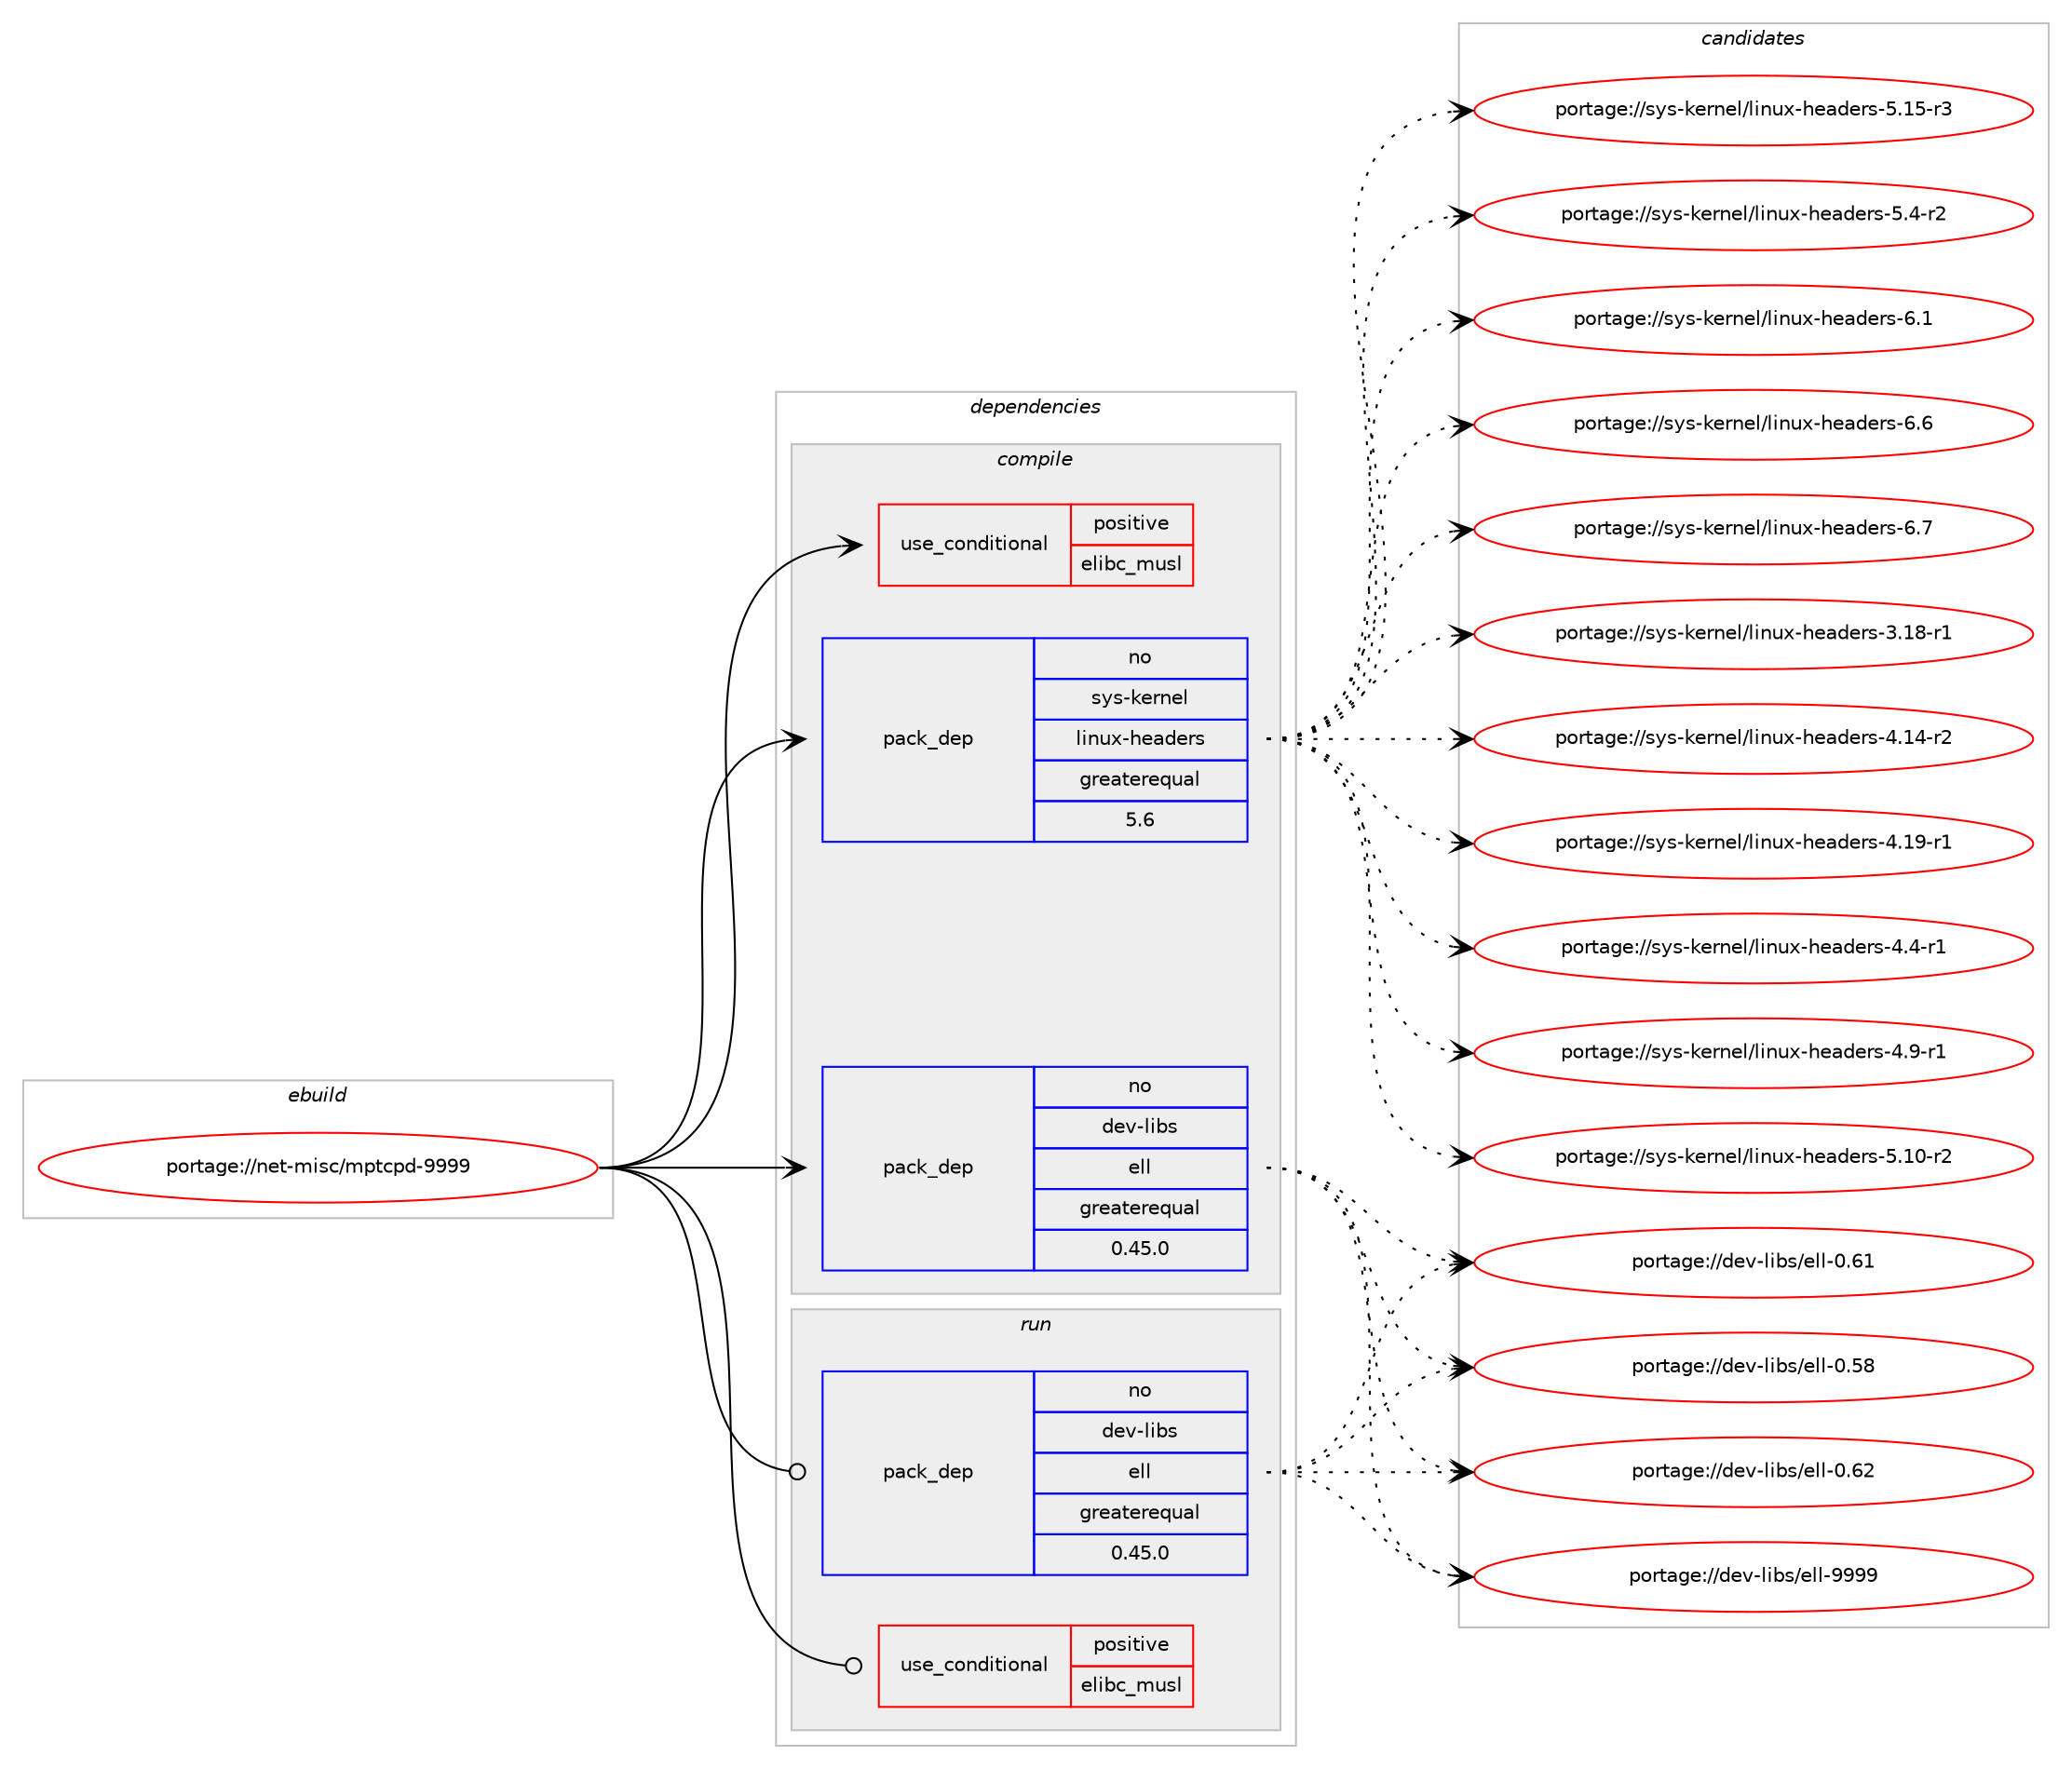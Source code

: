 digraph prolog {

# *************
# Graph options
# *************

newrank=true;
concentrate=true;
compound=true;
graph [rankdir=LR,fontname=Helvetica,fontsize=10,ranksep=1.5];#, ranksep=2.5, nodesep=0.2];
edge  [arrowhead=vee];
node  [fontname=Helvetica,fontsize=10];

# **********
# The ebuild
# **********

subgraph cluster_leftcol {
color=gray;
rank=same;
label=<<i>ebuild</i>>;
id [label="portage://net-misc/mptcpd-9999", color=red, width=4, href="../net-misc/mptcpd-9999.svg"];
}

# ****************
# The dependencies
# ****************

subgraph cluster_midcol {
color=gray;
label=<<i>dependencies</i>>;
subgraph cluster_compile {
fillcolor="#eeeeee";
style=filled;
label=<<i>compile</i>>;
subgraph cond6090 {
dependency9014 [label=<<TABLE BORDER="0" CELLBORDER="1" CELLSPACING="0" CELLPADDING="4"><TR><TD ROWSPAN="3" CELLPADDING="10">use_conditional</TD></TR><TR><TD>positive</TD></TR><TR><TD>elibc_musl</TD></TR></TABLE>>, shape=none, color=red];
# *** BEGIN UNKNOWN DEPENDENCY TYPE (TODO) ***
# dependency9014 -> package_dependency(portage://net-misc/mptcpd-9999,install,no,sys-libs,argp-standalone,none,[,,],[],[])
# *** END UNKNOWN DEPENDENCY TYPE (TODO) ***

}
id:e -> dependency9014:w [weight=20,style="solid",arrowhead="vee"];
subgraph pack2853 {
dependency9015 [label=<<TABLE BORDER="0" CELLBORDER="1" CELLSPACING="0" CELLPADDING="4" WIDTH="220"><TR><TD ROWSPAN="6" CELLPADDING="30">pack_dep</TD></TR><TR><TD WIDTH="110">no</TD></TR><TR><TD>dev-libs</TD></TR><TR><TD>ell</TD></TR><TR><TD>greaterequal</TD></TR><TR><TD>0.45.0</TD></TR></TABLE>>, shape=none, color=blue];
}
id:e -> dependency9015:w [weight=20,style="solid",arrowhead="vee"];
subgraph pack2854 {
dependency9016 [label=<<TABLE BORDER="0" CELLBORDER="1" CELLSPACING="0" CELLPADDING="4" WIDTH="220"><TR><TD ROWSPAN="6" CELLPADDING="30">pack_dep</TD></TR><TR><TD WIDTH="110">no</TD></TR><TR><TD>sys-kernel</TD></TR><TR><TD>linux-headers</TD></TR><TR><TD>greaterequal</TD></TR><TR><TD>5.6</TD></TR></TABLE>>, shape=none, color=blue];
}
id:e -> dependency9016:w [weight=20,style="solid",arrowhead="vee"];
}
subgraph cluster_compileandrun {
fillcolor="#eeeeee";
style=filled;
label=<<i>compile and run</i>>;
}
subgraph cluster_run {
fillcolor="#eeeeee";
style=filled;
label=<<i>run</i>>;
subgraph cond6091 {
dependency9017 [label=<<TABLE BORDER="0" CELLBORDER="1" CELLSPACING="0" CELLPADDING="4"><TR><TD ROWSPAN="3" CELLPADDING="10">use_conditional</TD></TR><TR><TD>positive</TD></TR><TR><TD>elibc_musl</TD></TR></TABLE>>, shape=none, color=red];
# *** BEGIN UNKNOWN DEPENDENCY TYPE (TODO) ***
# dependency9017 -> package_dependency(portage://net-misc/mptcpd-9999,run,no,sys-libs,argp-standalone,none,[,,],[],[])
# *** END UNKNOWN DEPENDENCY TYPE (TODO) ***

}
id:e -> dependency9017:w [weight=20,style="solid",arrowhead="odot"];
subgraph pack2855 {
dependency9018 [label=<<TABLE BORDER="0" CELLBORDER="1" CELLSPACING="0" CELLPADDING="4" WIDTH="220"><TR><TD ROWSPAN="6" CELLPADDING="30">pack_dep</TD></TR><TR><TD WIDTH="110">no</TD></TR><TR><TD>dev-libs</TD></TR><TR><TD>ell</TD></TR><TR><TD>greaterequal</TD></TR><TR><TD>0.45.0</TD></TR></TABLE>>, shape=none, color=blue];
}
id:e -> dependency9018:w [weight=20,style="solid",arrowhead="odot"];
}
}

# **************
# The candidates
# **************

subgraph cluster_choices {
rank=same;
color=gray;
label=<<i>candidates</i>>;

subgraph choice2853 {
color=black;
nodesep=1;
choice1001011184510810598115471011081084548465356 [label="portage://dev-libs/ell-0.58", color=red, width=4,href="../dev-libs/ell-0.58.svg"];
choice1001011184510810598115471011081084548465449 [label="portage://dev-libs/ell-0.61", color=red, width=4,href="../dev-libs/ell-0.61.svg"];
choice1001011184510810598115471011081084548465450 [label="portage://dev-libs/ell-0.62", color=red, width=4,href="../dev-libs/ell-0.62.svg"];
choice1001011184510810598115471011081084557575757 [label="portage://dev-libs/ell-9999", color=red, width=4,href="../dev-libs/ell-9999.svg"];
dependency9015:e -> choice1001011184510810598115471011081084548465356:w [style=dotted,weight="100"];
dependency9015:e -> choice1001011184510810598115471011081084548465449:w [style=dotted,weight="100"];
dependency9015:e -> choice1001011184510810598115471011081084548465450:w [style=dotted,weight="100"];
dependency9015:e -> choice1001011184510810598115471011081084557575757:w [style=dotted,weight="100"];
}
subgraph choice2854 {
color=black;
nodesep=1;
choice1151211154510710111411010110847108105110117120451041019710010111411545514649564511449 [label="portage://sys-kernel/linux-headers-3.18-r1", color=red, width=4,href="../sys-kernel/linux-headers-3.18-r1.svg"];
choice1151211154510710111411010110847108105110117120451041019710010111411545524649524511450 [label="portage://sys-kernel/linux-headers-4.14-r2", color=red, width=4,href="../sys-kernel/linux-headers-4.14-r2.svg"];
choice1151211154510710111411010110847108105110117120451041019710010111411545524649574511449 [label="portage://sys-kernel/linux-headers-4.19-r1", color=red, width=4,href="../sys-kernel/linux-headers-4.19-r1.svg"];
choice11512111545107101114110101108471081051101171204510410197100101114115455246524511449 [label="portage://sys-kernel/linux-headers-4.4-r1", color=red, width=4,href="../sys-kernel/linux-headers-4.4-r1.svg"];
choice11512111545107101114110101108471081051101171204510410197100101114115455246574511449 [label="portage://sys-kernel/linux-headers-4.9-r1", color=red, width=4,href="../sys-kernel/linux-headers-4.9-r1.svg"];
choice1151211154510710111411010110847108105110117120451041019710010111411545534649484511450 [label="portage://sys-kernel/linux-headers-5.10-r2", color=red, width=4,href="../sys-kernel/linux-headers-5.10-r2.svg"];
choice1151211154510710111411010110847108105110117120451041019710010111411545534649534511451 [label="portage://sys-kernel/linux-headers-5.15-r3", color=red, width=4,href="../sys-kernel/linux-headers-5.15-r3.svg"];
choice11512111545107101114110101108471081051101171204510410197100101114115455346524511450 [label="portage://sys-kernel/linux-headers-5.4-r2", color=red, width=4,href="../sys-kernel/linux-headers-5.4-r2.svg"];
choice1151211154510710111411010110847108105110117120451041019710010111411545544649 [label="portage://sys-kernel/linux-headers-6.1", color=red, width=4,href="../sys-kernel/linux-headers-6.1.svg"];
choice1151211154510710111411010110847108105110117120451041019710010111411545544654 [label="portage://sys-kernel/linux-headers-6.6", color=red, width=4,href="../sys-kernel/linux-headers-6.6.svg"];
choice1151211154510710111411010110847108105110117120451041019710010111411545544655 [label="portage://sys-kernel/linux-headers-6.7", color=red, width=4,href="../sys-kernel/linux-headers-6.7.svg"];
dependency9016:e -> choice1151211154510710111411010110847108105110117120451041019710010111411545514649564511449:w [style=dotted,weight="100"];
dependency9016:e -> choice1151211154510710111411010110847108105110117120451041019710010111411545524649524511450:w [style=dotted,weight="100"];
dependency9016:e -> choice1151211154510710111411010110847108105110117120451041019710010111411545524649574511449:w [style=dotted,weight="100"];
dependency9016:e -> choice11512111545107101114110101108471081051101171204510410197100101114115455246524511449:w [style=dotted,weight="100"];
dependency9016:e -> choice11512111545107101114110101108471081051101171204510410197100101114115455246574511449:w [style=dotted,weight="100"];
dependency9016:e -> choice1151211154510710111411010110847108105110117120451041019710010111411545534649484511450:w [style=dotted,weight="100"];
dependency9016:e -> choice1151211154510710111411010110847108105110117120451041019710010111411545534649534511451:w [style=dotted,weight="100"];
dependency9016:e -> choice11512111545107101114110101108471081051101171204510410197100101114115455346524511450:w [style=dotted,weight="100"];
dependency9016:e -> choice1151211154510710111411010110847108105110117120451041019710010111411545544649:w [style=dotted,weight="100"];
dependency9016:e -> choice1151211154510710111411010110847108105110117120451041019710010111411545544654:w [style=dotted,weight="100"];
dependency9016:e -> choice1151211154510710111411010110847108105110117120451041019710010111411545544655:w [style=dotted,weight="100"];
}
subgraph choice2855 {
color=black;
nodesep=1;
choice1001011184510810598115471011081084548465356 [label="portage://dev-libs/ell-0.58", color=red, width=4,href="../dev-libs/ell-0.58.svg"];
choice1001011184510810598115471011081084548465449 [label="portage://dev-libs/ell-0.61", color=red, width=4,href="../dev-libs/ell-0.61.svg"];
choice1001011184510810598115471011081084548465450 [label="portage://dev-libs/ell-0.62", color=red, width=4,href="../dev-libs/ell-0.62.svg"];
choice1001011184510810598115471011081084557575757 [label="portage://dev-libs/ell-9999", color=red, width=4,href="../dev-libs/ell-9999.svg"];
dependency9018:e -> choice1001011184510810598115471011081084548465356:w [style=dotted,weight="100"];
dependency9018:e -> choice1001011184510810598115471011081084548465449:w [style=dotted,weight="100"];
dependency9018:e -> choice1001011184510810598115471011081084548465450:w [style=dotted,weight="100"];
dependency9018:e -> choice1001011184510810598115471011081084557575757:w [style=dotted,weight="100"];
}
}

}
